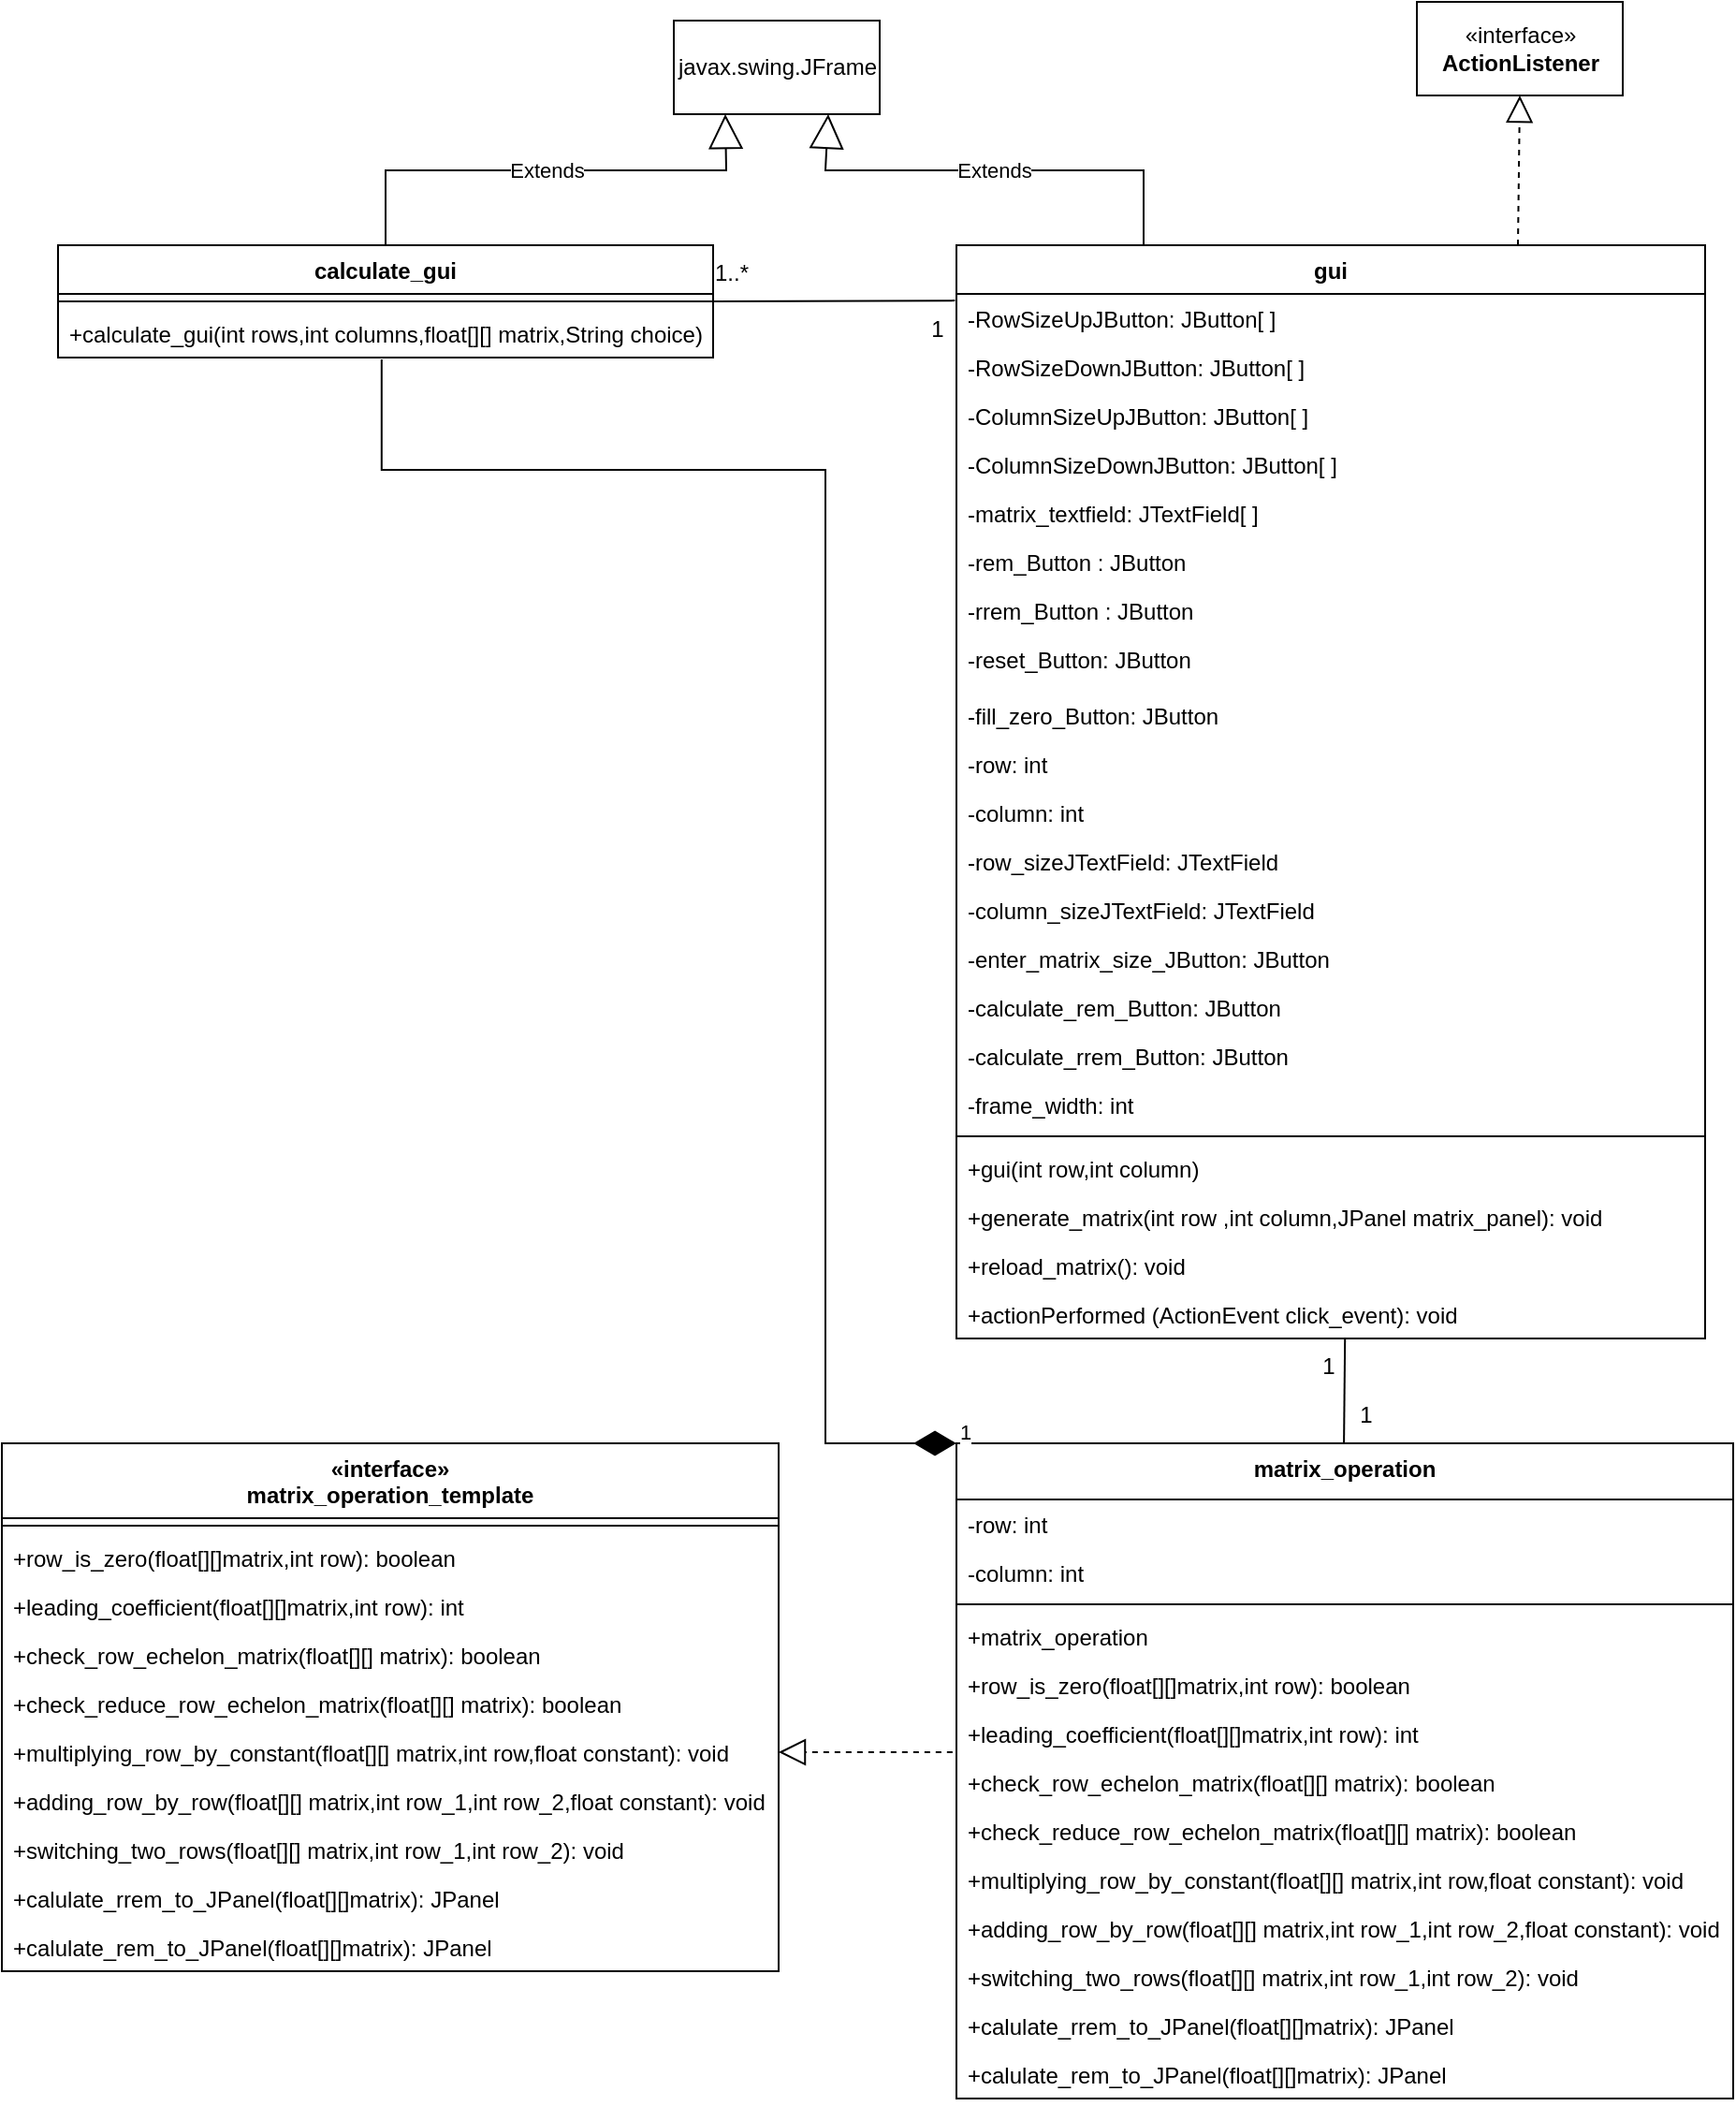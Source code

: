 <mxfile version="20.3.6" type="device"><diagram id="C5RBs43oDa-KdzZeNtuy" name="Page-1"><mxGraphModel dx="1240" dy="607" grid="1" gridSize="10" guides="1" tooltips="1" connect="1" arrows="1" fold="1" page="1" pageScale="1" pageWidth="827" pageHeight="1169" math="0" shadow="0"><root><mxCell id="WIyWlLk6GJQsqaUBKTNV-0"/><mxCell id="WIyWlLk6GJQsqaUBKTNV-1" parent="WIyWlLk6GJQsqaUBKTNV-0"/><mxCell id="iEl4PdFxKMrnsXezCqEX-8" value="gui" style="swimlane;fontStyle=1;align=center;verticalAlign=top;childLayout=stackLayout;horizontal=1;startSize=26;horizontalStack=0;resizeParent=1;resizeLast=0;collapsible=1;marginBottom=0;rounded=0;shadow=0;strokeWidth=1;" parent="WIyWlLk6GJQsqaUBKTNV-1" vertex="1"><mxGeometry x="510" y="160" width="400" height="584" as="geometry"><mxRectangle x="230" y="140" width="160" height="26" as="alternateBounds"/></mxGeometry></mxCell><mxCell id="KN2ty1aIpEclNl4TmAOF-11" value="-RowSizeUpJButton: JButton[ ]" style="text;align=left;verticalAlign=top;spacingLeft=4;spacingRight=4;overflow=hidden;rotatable=0;points=[[0,0.5],[1,0.5]];portConstraint=eastwest;" parent="iEl4PdFxKMrnsXezCqEX-8" vertex="1"><mxGeometry y="26" width="400" height="26" as="geometry"/></mxCell><mxCell id="KN2ty1aIpEclNl4TmAOF-14" value="-RowSizeDownJButton: JButton[ ]" style="text;align=left;verticalAlign=top;spacingLeft=4;spacingRight=4;overflow=hidden;rotatable=0;points=[[0,0.5],[1,0.5]];portConstraint=eastwest;" parent="iEl4PdFxKMrnsXezCqEX-8" vertex="1"><mxGeometry y="52" width="400" height="26" as="geometry"/></mxCell><mxCell id="KN2ty1aIpEclNl4TmAOF-12" value="-ColumnSizeUpJButton: JButton[ ]" style="text;align=left;verticalAlign=top;spacingLeft=4;spacingRight=4;overflow=hidden;rotatable=0;points=[[0,0.5],[1,0.5]];portConstraint=eastwest;" parent="iEl4PdFxKMrnsXezCqEX-8" vertex="1"><mxGeometry y="78" width="400" height="26" as="geometry"/></mxCell><mxCell id="KN2ty1aIpEclNl4TmAOF-13" value="-ColumnSizeDownJButton: JButton[ ]" style="text;align=left;verticalAlign=top;spacingLeft=4;spacingRight=4;overflow=hidden;rotatable=0;points=[[0,0.5],[1,0.5]];portConstraint=eastwest;" parent="iEl4PdFxKMrnsXezCqEX-8" vertex="1"><mxGeometry y="104" width="400" height="26" as="geometry"/></mxCell><mxCell id="iEl4PdFxKMrnsXezCqEX-9" value="-matrix_textfield: JTextField[ ]" style="text;align=left;verticalAlign=top;spacingLeft=4;spacingRight=4;overflow=hidden;rotatable=0;points=[[0,0.5],[1,0.5]];portConstraint=eastwest;" parent="iEl4PdFxKMrnsXezCqEX-8" vertex="1"><mxGeometry y="130" width="400" height="26" as="geometry"/></mxCell><mxCell id="iEl4PdFxKMrnsXezCqEX-10" value="-rem_Button : JButton" style="text;align=left;verticalAlign=top;spacingLeft=4;spacingRight=4;overflow=hidden;rotatable=0;points=[[0,0.5],[1,0.5]];portConstraint=eastwest;rounded=0;shadow=0;html=0;" parent="iEl4PdFxKMrnsXezCqEX-8" vertex="1"><mxGeometry y="156" width="400" height="26" as="geometry"/></mxCell><mxCell id="iEl4PdFxKMrnsXezCqEX-11" value="-rrem_Button : JButton" style="text;align=left;verticalAlign=top;spacingLeft=4;spacingRight=4;overflow=hidden;rotatable=0;points=[[0,0.5],[1,0.5]];portConstraint=eastwest;rounded=0;shadow=0;html=0;" parent="iEl4PdFxKMrnsXezCqEX-8" vertex="1"><mxGeometry y="182" width="400" height="26" as="geometry"/></mxCell><mxCell id="iEl4PdFxKMrnsXezCqEX-12" value="-reset_Button: JButton" style="text;align=left;verticalAlign=top;spacingLeft=4;spacingRight=4;overflow=hidden;rotatable=0;points=[[0,0.5],[1,0.5]];portConstraint=eastwest;" parent="iEl4PdFxKMrnsXezCqEX-8" vertex="1"><mxGeometry y="208" width="400" height="30" as="geometry"/></mxCell><mxCell id="iEl4PdFxKMrnsXezCqEX-13" value="-fill_zero_Button: JButton" style="text;align=left;verticalAlign=top;spacingLeft=4;spacingRight=4;overflow=hidden;rotatable=0;points=[[0,0.5],[1,0.5]];portConstraint=eastwest;rounded=0;shadow=0;html=0;" parent="iEl4PdFxKMrnsXezCqEX-8" vertex="1"><mxGeometry y="238" width="400" height="26" as="geometry"/></mxCell><mxCell id="iEl4PdFxKMrnsXezCqEX-21" value="-row: int" style="text;align=left;verticalAlign=top;spacingLeft=4;spacingRight=4;overflow=hidden;rotatable=0;points=[[0,0.5],[1,0.5]];portConstraint=eastwest;rounded=0;shadow=0;html=0;" parent="iEl4PdFxKMrnsXezCqEX-8" vertex="1"><mxGeometry y="264" width="400" height="26" as="geometry"/></mxCell><mxCell id="iEl4PdFxKMrnsXezCqEX-22" value="-column: int" style="text;align=left;verticalAlign=top;spacingLeft=4;spacingRight=4;overflow=hidden;rotatable=0;points=[[0,0.5],[1,0.5]];portConstraint=eastwest;rounded=0;shadow=0;html=0;" parent="iEl4PdFxKMrnsXezCqEX-8" vertex="1"><mxGeometry y="290" width="400" height="26" as="geometry"/></mxCell><mxCell id="KN2ty1aIpEclNl4TmAOF-15" value="-row_sizeJTextField: JTextField" style="text;align=left;verticalAlign=top;spacingLeft=4;spacingRight=4;overflow=hidden;rotatable=0;points=[[0,0.5],[1,0.5]];portConstraint=eastwest;rounded=0;shadow=0;html=0;" parent="iEl4PdFxKMrnsXezCqEX-8" vertex="1"><mxGeometry y="316" width="400" height="26" as="geometry"/></mxCell><mxCell id="KN2ty1aIpEclNl4TmAOF-17" value="-column_sizeJTextField: JTextField" style="text;align=left;verticalAlign=top;spacingLeft=4;spacingRight=4;overflow=hidden;rotatable=0;points=[[0,0.5],[1,0.5]];portConstraint=eastwest;rounded=0;shadow=0;html=0;" parent="iEl4PdFxKMrnsXezCqEX-8" vertex="1"><mxGeometry y="342" width="400" height="26" as="geometry"/></mxCell><mxCell id="KN2ty1aIpEclNl4TmAOF-16" value="-enter_matrix_size_JButton: JButton" style="text;align=left;verticalAlign=top;spacingLeft=4;spacingRight=4;overflow=hidden;rotatable=0;points=[[0,0.5],[1,0.5]];portConstraint=eastwest;rounded=0;shadow=0;html=0;" parent="iEl4PdFxKMrnsXezCqEX-8" vertex="1"><mxGeometry y="368" width="400" height="26" as="geometry"/></mxCell><mxCell id="HXKLa7cOEwcnxDhDHeLH-0" value="-calculate_rem_Button: JButton" style="text;align=left;verticalAlign=top;spacingLeft=4;spacingRight=4;overflow=hidden;rotatable=0;points=[[0,0.5],[1,0.5]];portConstraint=eastwest;rounded=0;shadow=0;html=0;" parent="iEl4PdFxKMrnsXezCqEX-8" vertex="1"><mxGeometry y="394" width="400" height="26" as="geometry"/></mxCell><mxCell id="HXKLa7cOEwcnxDhDHeLH-1" value="-calculate_rrem_Button: JButton" style="text;align=left;verticalAlign=top;spacingLeft=4;spacingRight=4;overflow=hidden;rotatable=0;points=[[0,0.5],[1,0.5]];portConstraint=eastwest;rounded=0;shadow=0;html=0;" parent="iEl4PdFxKMrnsXezCqEX-8" vertex="1"><mxGeometry y="420" width="400" height="26" as="geometry"/></mxCell><mxCell id="HXKLa7cOEwcnxDhDHeLH-4" value="-frame_width: int" style="text;align=left;verticalAlign=top;spacingLeft=4;spacingRight=4;overflow=hidden;rotatable=0;points=[[0,0.5],[1,0.5]];portConstraint=eastwest;rounded=0;shadow=0;html=0;" parent="iEl4PdFxKMrnsXezCqEX-8" vertex="1"><mxGeometry y="446" width="400" height="26" as="geometry"/></mxCell><mxCell id="iEl4PdFxKMrnsXezCqEX-14" value="" style="line;html=1;strokeWidth=1;align=left;verticalAlign=middle;spacingTop=-1;spacingLeft=3;spacingRight=3;rotatable=0;labelPosition=right;points=[];portConstraint=eastwest;" parent="iEl4PdFxKMrnsXezCqEX-8" vertex="1"><mxGeometry y="472" width="400" height="8" as="geometry"/></mxCell><mxCell id="HXKLa7cOEwcnxDhDHeLH-5" value="+gui(int row,int column)" style="text;align=left;verticalAlign=top;spacingLeft=4;spacingRight=4;overflow=hidden;rotatable=0;points=[[0,0.5],[1,0.5]];portConstraint=eastwest;rounded=0;shadow=0;html=0;" parent="iEl4PdFxKMrnsXezCqEX-8" vertex="1"><mxGeometry y="480" width="400" height="26" as="geometry"/></mxCell><mxCell id="HXKLa7cOEwcnxDhDHeLH-6" value="+generate_matrix(int row ,int column,JPanel matrix_panel): void" style="text;align=left;verticalAlign=top;spacingLeft=4;spacingRight=4;overflow=hidden;rotatable=0;points=[[0,0.5],[1,0.5]];portConstraint=eastwest;rounded=0;shadow=0;html=0;" parent="iEl4PdFxKMrnsXezCqEX-8" vertex="1"><mxGeometry y="506" width="400" height="26" as="geometry"/></mxCell><mxCell id="HXKLa7cOEwcnxDhDHeLH-7" value="+reload_matrix(): void" style="text;align=left;verticalAlign=top;spacingLeft=4;spacingRight=4;overflow=hidden;rotatable=0;points=[[0,0.5],[1,0.5]];portConstraint=eastwest;rounded=0;shadow=0;html=0;" parent="iEl4PdFxKMrnsXezCqEX-8" vertex="1"><mxGeometry y="532" width="400" height="26" as="geometry"/></mxCell><mxCell id="iEl4PdFxKMrnsXezCqEX-15" value="+actionPerformed (ActionEvent click_event): void" style="text;align=left;verticalAlign=top;spacingLeft=4;spacingRight=4;overflow=hidden;rotatable=0;points=[[0,0.5],[1,0.5]];portConstraint=eastwest;rounded=0;shadow=0;html=0;" parent="iEl4PdFxKMrnsXezCqEX-8" vertex="1"><mxGeometry y="558" width="400" height="26" as="geometry"/></mxCell><mxCell id="iEl4PdFxKMrnsXezCqEX-23" value="" style="endArrow=none;html=1;rounded=0;exitX=0.519;exitY=0.995;exitDx=0;exitDy=0;exitPerimeter=0;" parent="WIyWlLk6GJQsqaUBKTNV-1" source="iEl4PdFxKMrnsXezCqEX-15" edge="1"><mxGeometry width="50" height="50" relative="1" as="geometry"><mxPoint x="716.91" y="740" as="sourcePoint"/><mxPoint x="716.91" y="813" as="targetPoint"/></mxGeometry></mxCell><mxCell id="iEl4PdFxKMrnsXezCqEX-24" value="«interface»&lt;br&gt;&lt;b&gt;ActionListener&lt;/b&gt;" style="html=1;" parent="WIyWlLk6GJQsqaUBKTNV-1" vertex="1"><mxGeometry x="756" y="30" width="110" height="50" as="geometry"/></mxCell><mxCell id="iEl4PdFxKMrnsXezCqEX-25" value="" style="endArrow=block;dashed=1;endFill=0;endSize=12;html=1;rounded=0;entryX=0.5;entryY=1;entryDx=0;entryDy=0;exitX=0.75;exitY=0;exitDx=0;exitDy=0;" parent="WIyWlLk6GJQsqaUBKTNV-1" source="iEl4PdFxKMrnsXezCqEX-8" target="iEl4PdFxKMrnsXezCqEX-24" edge="1"><mxGeometry width="160" relative="1" as="geometry"><mxPoint x="649.5" y="160" as="sourcePoint"/><mxPoint x="649.5" y="90" as="targetPoint"/><Array as="points"/></mxGeometry></mxCell><mxCell id="iEl4PdFxKMrnsXezCqEX-42" value="1" style="text;html=1;strokeColor=none;fillColor=none;align=center;verticalAlign=middle;whiteSpace=wrap;rounded=0;" parent="WIyWlLk6GJQsqaUBKTNV-1" vertex="1"><mxGeometry x="719" y="770" width="20" height="30" as="geometry"/></mxCell><mxCell id="iEl4PdFxKMrnsXezCqEX-43" value="1" style="text;html=1;strokeColor=none;fillColor=none;align=center;verticalAlign=middle;whiteSpace=wrap;rounded=0;" parent="WIyWlLk6GJQsqaUBKTNV-1" vertex="1"><mxGeometry x="699" y="744" width="20" height="30" as="geometry"/></mxCell><mxCell id="iEl4PdFxKMrnsXezCqEX-45" value="" style="endArrow=block;dashed=1;endFill=0;endSize=12;html=1;rounded=0;entryX=1;entryY=0.5;entryDx=0;entryDy=0;exitX=-0.005;exitY=0.885;exitDx=0;exitDy=0;exitPerimeter=0;" parent="WIyWlLk6GJQsqaUBKTNV-1" source="HXKLa7cOEwcnxDhDHeLH-36" target="HXKLa7cOEwcnxDhDHeLH-28" edge="1"><mxGeometry width="160" relative="1" as="geometry"><mxPoint x="390" y="1140" as="sourcePoint"/><mxPoint x="450" y="1100" as="targetPoint"/></mxGeometry></mxCell><mxCell id="HXKLa7cOEwcnxDhDHeLH-2" value="javax.swing.JFrame" style="html=1;" parent="WIyWlLk6GJQsqaUBKTNV-1" vertex="1"><mxGeometry x="359" y="40" width="110" height="50" as="geometry"/></mxCell><mxCell id="HXKLa7cOEwcnxDhDHeLH-8" value="calculate_gui" style="swimlane;fontStyle=1;align=center;verticalAlign=top;childLayout=stackLayout;horizontal=1;startSize=26;horizontalStack=0;resizeParent=1;resizeParentMax=0;resizeLast=0;collapsible=1;marginBottom=0;" parent="WIyWlLk6GJQsqaUBKTNV-1" vertex="1"><mxGeometry x="30" y="160" width="350" height="60" as="geometry"/></mxCell><mxCell id="HXKLa7cOEwcnxDhDHeLH-10" value="" style="line;strokeWidth=1;fillColor=none;align=left;verticalAlign=middle;spacingTop=-1;spacingLeft=3;spacingRight=3;rotatable=0;labelPosition=right;points=[];portConstraint=eastwest;strokeColor=inherit;" parent="HXKLa7cOEwcnxDhDHeLH-8" vertex="1"><mxGeometry y="26" width="350" height="8" as="geometry"/></mxCell><mxCell id="HXKLa7cOEwcnxDhDHeLH-11" value="+calculate_gui(int rows,int columns,float[][] matrix,String choice)" style="text;strokeColor=none;fillColor=none;align=left;verticalAlign=top;spacingLeft=4;spacingRight=4;overflow=hidden;rotatable=0;points=[[0,0.5],[1,0.5]];portConstraint=eastwest;" parent="HXKLa7cOEwcnxDhDHeLH-8" vertex="1"><mxGeometry y="34" width="350" height="26" as="geometry"/></mxCell><mxCell id="HXKLa7cOEwcnxDhDHeLH-14" value="Extends" style="endArrow=block;endSize=16;endFill=0;html=1;rounded=0;exitX=0.5;exitY=0;exitDx=0;exitDy=0;entryX=0.25;entryY=1;entryDx=0;entryDy=0;" parent="WIyWlLk6GJQsqaUBKTNV-1" source="HXKLa7cOEwcnxDhDHeLH-8" target="HXKLa7cOEwcnxDhDHeLH-2" edge="1"><mxGeometry width="160" relative="1" as="geometry"><mxPoint x="199" y="120" as="sourcePoint"/><mxPoint x="359" y="120" as="targetPoint"/><Array as="points"><mxPoint x="205" y="120"/><mxPoint x="387" y="120"/></Array></mxGeometry></mxCell><mxCell id="HXKLa7cOEwcnxDhDHeLH-15" value="Extends" style="endArrow=block;endSize=16;endFill=0;html=1;rounded=0;exitX=0.25;exitY=0;exitDx=0;exitDy=0;entryX=0.75;entryY=1;entryDx=0;entryDy=0;" parent="WIyWlLk6GJQsqaUBKTNV-1" source="iEl4PdFxKMrnsXezCqEX-8" target="HXKLa7cOEwcnxDhDHeLH-2" edge="1"><mxGeometry width="160" relative="1" as="geometry"><mxPoint x="215" y="170" as="sourcePoint"/><mxPoint x="396.5" y="100" as="targetPoint"/><Array as="points"><mxPoint x="610" y="120"/><mxPoint x="440" y="120"/></Array></mxGeometry></mxCell><mxCell id="HXKLa7cOEwcnxDhDHeLH-21" value="«interface»&#10;matrix_operation_template" style="swimlane;fontStyle=1;align=center;verticalAlign=top;childLayout=stackLayout;horizontal=1;startSize=40;horizontalStack=0;resizeParent=1;resizeParentMax=0;resizeLast=0;collapsible=1;marginBottom=0;" parent="WIyWlLk6GJQsqaUBKTNV-1" vertex="1"><mxGeometry y="800" width="415" height="282" as="geometry"/></mxCell><mxCell id="HXKLa7cOEwcnxDhDHeLH-23" value="" style="line;strokeWidth=1;fillColor=none;align=left;verticalAlign=middle;spacingTop=-1;spacingLeft=3;spacingRight=3;rotatable=0;labelPosition=right;points=[];portConstraint=eastwest;strokeColor=inherit;" parent="HXKLa7cOEwcnxDhDHeLH-21" vertex="1"><mxGeometry y="40" width="415" height="8" as="geometry"/></mxCell><mxCell id="HXKLa7cOEwcnxDhDHeLH-24" value="+row_is_zero(float[][]matrix,int row): boolean" style="text;strokeColor=none;fillColor=none;align=left;verticalAlign=top;spacingLeft=4;spacingRight=4;overflow=hidden;rotatable=0;points=[[0,0.5],[1,0.5]];portConstraint=eastwest;" parent="HXKLa7cOEwcnxDhDHeLH-21" vertex="1"><mxGeometry y="48" width="415" height="26" as="geometry"/></mxCell><mxCell id="HXKLa7cOEwcnxDhDHeLH-25" value="+leading_coefficient(float[][]matrix,int row): int" style="text;strokeColor=none;fillColor=none;align=left;verticalAlign=top;spacingLeft=4;spacingRight=4;overflow=hidden;rotatable=0;points=[[0,0.5],[1,0.5]];portConstraint=eastwest;" parent="HXKLa7cOEwcnxDhDHeLH-21" vertex="1"><mxGeometry y="74" width="415" height="26" as="geometry"/></mxCell><mxCell id="HXKLa7cOEwcnxDhDHeLH-26" value="+check_row_echelon_matrix(float[][] matrix): boolean" style="text;strokeColor=none;fillColor=none;align=left;verticalAlign=top;spacingLeft=4;spacingRight=4;overflow=hidden;rotatable=0;points=[[0,0.5],[1,0.5]];portConstraint=eastwest;" parent="HXKLa7cOEwcnxDhDHeLH-21" vertex="1"><mxGeometry y="100" width="415" height="26" as="geometry"/></mxCell><mxCell id="HXKLa7cOEwcnxDhDHeLH-27" value="+check_reduce_row_echelon_matrix(float[][] matrix): boolean" style="text;strokeColor=none;fillColor=none;align=left;verticalAlign=top;spacingLeft=4;spacingRight=4;overflow=hidden;rotatable=0;points=[[0,0.5],[1,0.5]];portConstraint=eastwest;" parent="HXKLa7cOEwcnxDhDHeLH-21" vertex="1"><mxGeometry y="126" width="415" height="26" as="geometry"/></mxCell><mxCell id="HXKLa7cOEwcnxDhDHeLH-28" value="+multiplying_row_by_constant(float[][] matrix,int row,float constant): void" style="text;strokeColor=none;fillColor=none;align=left;verticalAlign=top;spacingLeft=4;spacingRight=4;overflow=hidden;rotatable=0;points=[[0,0.5],[1,0.5]];portConstraint=eastwest;" parent="HXKLa7cOEwcnxDhDHeLH-21" vertex="1"><mxGeometry y="152" width="415" height="26" as="geometry"/></mxCell><mxCell id="HXKLa7cOEwcnxDhDHeLH-29" value="+adding_row_by_row(float[][] matrix,int row_1,int row_2,float constant): void" style="text;strokeColor=none;fillColor=none;align=left;verticalAlign=top;spacingLeft=4;spacingRight=4;overflow=hidden;rotatable=0;points=[[0,0.5],[1,0.5]];portConstraint=eastwest;" parent="HXKLa7cOEwcnxDhDHeLH-21" vertex="1"><mxGeometry y="178" width="415" height="26" as="geometry"/></mxCell><mxCell id="HXKLa7cOEwcnxDhDHeLH-30" value="+switching_two_rows(float[][] matrix,int row_1,int row_2): void" style="text;strokeColor=none;fillColor=none;align=left;verticalAlign=top;spacingLeft=4;spacingRight=4;overflow=hidden;rotatable=0;points=[[0,0.5],[1,0.5]];portConstraint=eastwest;" parent="HXKLa7cOEwcnxDhDHeLH-21" vertex="1"><mxGeometry y="204" width="415" height="26" as="geometry"/></mxCell><mxCell id="HXKLa7cOEwcnxDhDHeLH-31" value="+calulate_rrem_to_JPanel(float[][]matrix): JPanel" style="text;strokeColor=none;fillColor=none;align=left;verticalAlign=top;spacingLeft=4;spacingRight=4;overflow=hidden;rotatable=0;points=[[0,0.5],[1,0.5]];portConstraint=eastwest;" parent="HXKLa7cOEwcnxDhDHeLH-21" vertex="1"><mxGeometry y="230" width="415" height="26" as="geometry"/></mxCell><mxCell id="HXKLa7cOEwcnxDhDHeLH-32" value="+calulate_rem_to_JPanel(float[][]matrix): JPanel" style="text;strokeColor=none;fillColor=none;align=left;verticalAlign=top;spacingLeft=4;spacingRight=4;overflow=hidden;rotatable=0;points=[[0,0.5],[1,0.5]];portConstraint=eastwest;" parent="HXKLa7cOEwcnxDhDHeLH-21" vertex="1"><mxGeometry y="256" width="415" height="26" as="geometry"/></mxCell><mxCell id="HXKLa7cOEwcnxDhDHeLH-33" value="matrix_operation" style="swimlane;fontStyle=1;align=center;verticalAlign=top;childLayout=stackLayout;horizontal=1;startSize=30;horizontalStack=0;resizeParent=1;resizeParentMax=0;resizeLast=0;collapsible=1;marginBottom=0;" parent="WIyWlLk6GJQsqaUBKTNV-1" vertex="1"><mxGeometry x="510" y="800" width="415" height="350" as="geometry"/></mxCell><mxCell id="HXKLa7cOEwcnxDhDHeLH-44" value="-row: int" style="text;strokeColor=none;fillColor=none;align=left;verticalAlign=top;spacingLeft=4;spacingRight=4;overflow=hidden;rotatable=0;points=[[0,0.5],[1,0.5]];portConstraint=eastwest;" parent="HXKLa7cOEwcnxDhDHeLH-33" vertex="1"><mxGeometry y="30" width="415" height="26" as="geometry"/></mxCell><mxCell id="HXKLa7cOEwcnxDhDHeLH-45" value="-column: int" style="text;strokeColor=none;fillColor=none;align=left;verticalAlign=top;spacingLeft=4;spacingRight=4;overflow=hidden;rotatable=0;points=[[0,0.5],[1,0.5]];portConstraint=eastwest;" parent="HXKLa7cOEwcnxDhDHeLH-33" vertex="1"><mxGeometry y="56" width="415" height="26" as="geometry"/></mxCell><mxCell id="HXKLa7cOEwcnxDhDHeLH-34" value="" style="line;strokeWidth=1;fillColor=none;align=left;verticalAlign=middle;spacingTop=-1;spacingLeft=3;spacingRight=3;rotatable=0;labelPosition=right;points=[];portConstraint=eastwest;strokeColor=inherit;" parent="HXKLa7cOEwcnxDhDHeLH-33" vertex="1"><mxGeometry y="82" width="415" height="8" as="geometry"/></mxCell><mxCell id="HXKLa7cOEwcnxDhDHeLH-46" value="+matrix_operation" style="text;strokeColor=none;fillColor=none;align=left;verticalAlign=top;spacingLeft=4;spacingRight=4;overflow=hidden;rotatable=0;points=[[0,0.5],[1,0.5]];portConstraint=eastwest;" parent="HXKLa7cOEwcnxDhDHeLH-33" vertex="1"><mxGeometry y="90" width="415" height="26" as="geometry"/></mxCell><mxCell id="HXKLa7cOEwcnxDhDHeLH-35" value="+row_is_zero(float[][]matrix,int row): boolean" style="text;strokeColor=none;fillColor=none;align=left;verticalAlign=top;spacingLeft=4;spacingRight=4;overflow=hidden;rotatable=0;points=[[0,0.5],[1,0.5]];portConstraint=eastwest;" parent="HXKLa7cOEwcnxDhDHeLH-33" vertex="1"><mxGeometry y="116" width="415" height="26" as="geometry"/></mxCell><mxCell id="HXKLa7cOEwcnxDhDHeLH-36" value="+leading_coefficient(float[][]matrix,int row): int" style="text;strokeColor=none;fillColor=none;align=left;verticalAlign=top;spacingLeft=4;spacingRight=4;overflow=hidden;rotatable=0;points=[[0,0.5],[1,0.5]];portConstraint=eastwest;" parent="HXKLa7cOEwcnxDhDHeLH-33" vertex="1"><mxGeometry y="142" width="415" height="26" as="geometry"/></mxCell><mxCell id="HXKLa7cOEwcnxDhDHeLH-37" value="+check_row_echelon_matrix(float[][] matrix): boolean" style="text;strokeColor=none;fillColor=none;align=left;verticalAlign=top;spacingLeft=4;spacingRight=4;overflow=hidden;rotatable=0;points=[[0,0.5],[1,0.5]];portConstraint=eastwest;" parent="HXKLa7cOEwcnxDhDHeLH-33" vertex="1"><mxGeometry y="168" width="415" height="26" as="geometry"/></mxCell><mxCell id="HXKLa7cOEwcnxDhDHeLH-38" value="+check_reduce_row_echelon_matrix(float[][] matrix): boolean" style="text;strokeColor=none;fillColor=none;align=left;verticalAlign=top;spacingLeft=4;spacingRight=4;overflow=hidden;rotatable=0;points=[[0,0.5],[1,0.5]];portConstraint=eastwest;" parent="HXKLa7cOEwcnxDhDHeLH-33" vertex="1"><mxGeometry y="194" width="415" height="26" as="geometry"/></mxCell><mxCell id="HXKLa7cOEwcnxDhDHeLH-39" value="+multiplying_row_by_constant(float[][] matrix,int row,float constant): void" style="text;strokeColor=none;fillColor=none;align=left;verticalAlign=top;spacingLeft=4;spacingRight=4;overflow=hidden;rotatable=0;points=[[0,0.5],[1,0.5]];portConstraint=eastwest;" parent="HXKLa7cOEwcnxDhDHeLH-33" vertex="1"><mxGeometry y="220" width="415" height="26" as="geometry"/></mxCell><mxCell id="HXKLa7cOEwcnxDhDHeLH-40" value="+adding_row_by_row(float[][] matrix,int row_1,int row_2,float constant): void" style="text;strokeColor=none;fillColor=none;align=left;verticalAlign=top;spacingLeft=4;spacingRight=4;overflow=hidden;rotatable=0;points=[[0,0.5],[1,0.5]];portConstraint=eastwest;" parent="HXKLa7cOEwcnxDhDHeLH-33" vertex="1"><mxGeometry y="246" width="415" height="26" as="geometry"/></mxCell><mxCell id="HXKLa7cOEwcnxDhDHeLH-41" value="+switching_two_rows(float[][] matrix,int row_1,int row_2): void" style="text;strokeColor=none;fillColor=none;align=left;verticalAlign=top;spacingLeft=4;spacingRight=4;overflow=hidden;rotatable=0;points=[[0,0.5],[1,0.5]];portConstraint=eastwest;" parent="HXKLa7cOEwcnxDhDHeLH-33" vertex="1"><mxGeometry y="272" width="415" height="26" as="geometry"/></mxCell><mxCell id="HXKLa7cOEwcnxDhDHeLH-42" value="+calulate_rrem_to_JPanel(float[][]matrix): JPanel" style="text;strokeColor=none;fillColor=none;align=left;verticalAlign=top;spacingLeft=4;spacingRight=4;overflow=hidden;rotatable=0;points=[[0,0.5],[1,0.5]];portConstraint=eastwest;" parent="HXKLa7cOEwcnxDhDHeLH-33" vertex="1"><mxGeometry y="298" width="415" height="26" as="geometry"/></mxCell><mxCell id="HXKLa7cOEwcnxDhDHeLH-43" value="+calulate_rem_to_JPanel(float[][]matrix): JPanel" style="text;strokeColor=none;fillColor=none;align=left;verticalAlign=top;spacingLeft=4;spacingRight=4;overflow=hidden;rotatable=0;points=[[0,0.5],[1,0.5]];portConstraint=eastwest;" parent="HXKLa7cOEwcnxDhDHeLH-33" vertex="1"><mxGeometry y="324" width="415" height="26" as="geometry"/></mxCell><mxCell id="HXKLa7cOEwcnxDhDHeLH-47" value="" style="endArrow=none;html=1;rounded=0;exitX=1;exitY=0.5;exitDx=0;exitDy=0;entryX=-0.002;entryY=0.137;entryDx=0;entryDy=0;entryPerimeter=0;" parent="WIyWlLk6GJQsqaUBKTNV-1" source="HXKLa7cOEwcnxDhDHeLH-8" target="KN2ty1aIpEclNl4TmAOF-11" edge="1"><mxGeometry width="50" height="50" relative="1" as="geometry"><mxPoint x="120" y="400" as="sourcePoint"/><mxPoint x="490" y="190" as="targetPoint"/></mxGeometry></mxCell><mxCell id="HXKLa7cOEwcnxDhDHeLH-48" value="1..*" style="text;html=1;strokeColor=none;fillColor=none;align=center;verticalAlign=middle;whiteSpace=wrap;rounded=0;" parent="WIyWlLk6GJQsqaUBKTNV-1" vertex="1"><mxGeometry x="380" y="160" width="20" height="30" as="geometry"/></mxCell><mxCell id="HXKLa7cOEwcnxDhDHeLH-49" value="1" style="text;html=1;strokeColor=none;fillColor=none;align=center;verticalAlign=middle;whiteSpace=wrap;rounded=0;" parent="WIyWlLk6GJQsqaUBKTNV-1" vertex="1"><mxGeometry x="490" y="190" width="20" height="30" as="geometry"/></mxCell><mxCell id="LQcKq8suAXNfNdySMNSj-0" value="1" style="endArrow=none;html=1;startArrow=diamondThin;startFill=1;edgeStyle=orthogonalEdgeStyle;align=left;verticalAlign=bottom;rounded=0;endFill=0;exitX=0;exitY=0;exitDx=0;exitDy=0;entryX=0.494;entryY=1.038;entryDx=0;entryDy=0;entryPerimeter=0;targetPerimeterSpacing=0;endSize=6;startSize=20;" edge="1" parent="WIyWlLk6GJQsqaUBKTNV-1" source="HXKLa7cOEwcnxDhDHeLH-33" target="HXKLa7cOEwcnxDhDHeLH-11"><mxGeometry x="-1" y="3" relative="1" as="geometry"><mxPoint x="255" y="730" as="sourcePoint"/><mxPoint x="415" y="730" as="targetPoint"/><Array as="points"><mxPoint x="440" y="800"/><mxPoint x="440" y="280"/><mxPoint x="203" y="280"/></Array></mxGeometry></mxCell></root></mxGraphModel></diagram></mxfile>